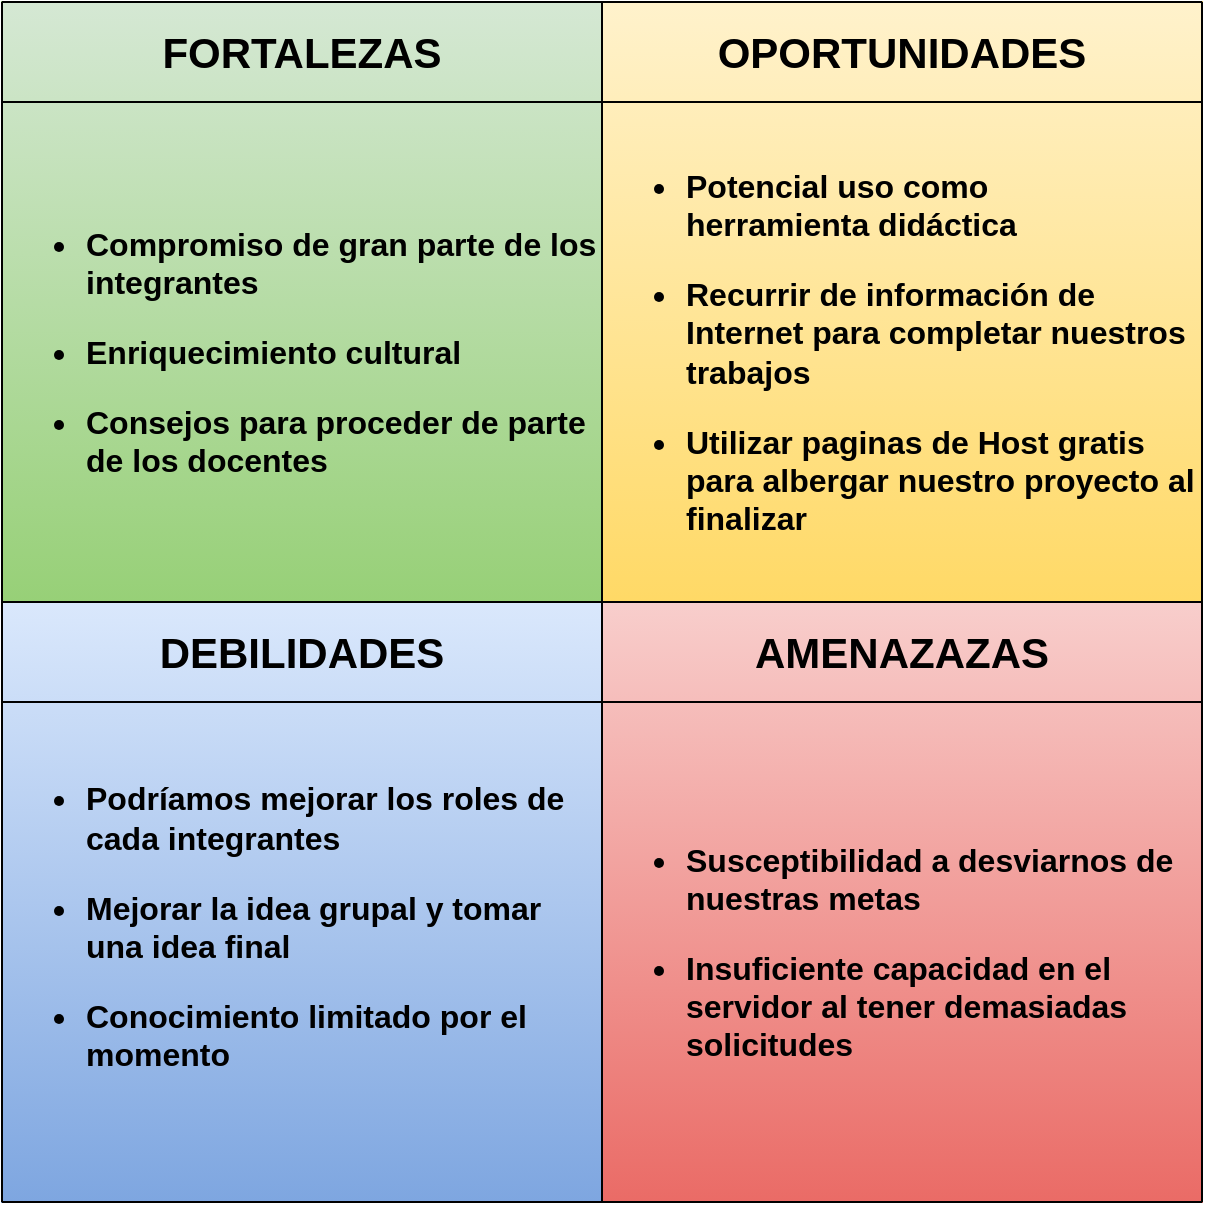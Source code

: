 <mxfile version="17.4.5" type="device"><diagram id="wu3D41QCUVnT_ZW4PdGS" name="Page-1"><mxGraphModel dx="1378" dy="768" grid="1" gridSize="10" guides="1" tooltips="1" connect="1" arrows="1" fold="1" page="1" pageScale="1" pageWidth="827" pageHeight="1169" math="0" shadow="0"><root><mxCell id="0"/><mxCell id="1" parent="0"/><mxCell id="1G9hRMTd4VNhXIuF3cSG-1" value="" style="rounded=0;whiteSpace=wrap;html=1;fillColor=#d5e8d4;strokeColor=#82b366;gradientColor=#97d077;" vertex="1" parent="1"><mxGeometry x="360" y="280" width="300" height="300" as="geometry"/></mxCell><mxCell id="1G9hRMTd4VNhXIuF3cSG-2" value="" style="rounded=0;whiteSpace=wrap;html=1;fillColor=#fff2cc;strokeColor=#d6b656;gradientColor=#ffd966;" vertex="1" parent="1"><mxGeometry x="660" y="280" width="300" height="300" as="geometry"/></mxCell><mxCell id="1G9hRMTd4VNhXIuF3cSG-3" value="" style="rounded=0;whiteSpace=wrap;html=1;fillColor=#dae8fc;strokeColor=#6c8ebf;gradientColor=#7ea6e0;" vertex="1" parent="1"><mxGeometry x="360" y="580" width="300" height="300" as="geometry"/></mxCell><mxCell id="1G9hRMTd4VNhXIuF3cSG-4" value="" style="rounded=0;whiteSpace=wrap;html=1;fillColor=#f8cecc;strokeColor=#b85450;gradientColor=#ea6b66;" vertex="1" parent="1"><mxGeometry x="660" y="580" width="300" height="300" as="geometry"/></mxCell><mxCell id="1G9hRMTd4VNhXIuF3cSG-5" value="" style="endArrow=none;html=1;rounded=0;entryX=1;entryY=0;entryDx=0;entryDy=0;exitX=0;exitY=0;exitDx=0;exitDy=0;" edge="1" parent="1" source="1G9hRMTd4VNhXIuF3cSG-19" target="1G9hRMTd4VNhXIuF3cSG-20"><mxGeometry width="50" height="50" relative="1" as="geometry"><mxPoint x="350" y="620" as="sourcePoint"/><mxPoint x="650" y="570" as="targetPoint"/></mxGeometry></mxCell><mxCell id="1G9hRMTd4VNhXIuF3cSG-6" value="" style="endArrow=none;html=1;rounded=0;entryX=0;entryY=0;entryDx=0;entryDy=0;exitX=0;exitY=1;exitDx=0;exitDy=0;" edge="1" parent="1" source="1G9hRMTd4VNhXIuF3cSG-4" target="1G9hRMTd4VNhXIuF3cSG-2"><mxGeometry width="50" height="50" relative="1" as="geometry"><mxPoint x="600" y="620" as="sourcePoint"/><mxPoint x="650" y="570" as="targetPoint"/></mxGeometry></mxCell><mxCell id="1G9hRMTd4VNhXIuF3cSG-7" value="" style="endArrow=none;html=1;rounded=0;entryX=1;entryY=0;entryDx=0;entryDy=0;exitX=0;exitY=1;exitDx=0;exitDy=0;" edge="1" parent="1" source="1G9hRMTd4VNhXIuF3cSG-1" target="1G9hRMTd4VNhXIuF3cSG-4"><mxGeometry width="50" height="50" relative="1" as="geometry"><mxPoint x="670" y="890.0" as="sourcePoint"/><mxPoint x="670" y="290" as="targetPoint"/></mxGeometry></mxCell><mxCell id="1G9hRMTd4VNhXIuF3cSG-8" value="" style="endArrow=none;html=1;rounded=0;entryX=0;entryY=0;entryDx=0;entryDy=0;exitX=0;exitY=1;exitDx=0;exitDy=0;" edge="1" parent="1" source="1G9hRMTd4VNhXIuF3cSG-3" target="1G9hRMTd4VNhXIuF3cSG-1"><mxGeometry width="50" height="50" relative="1" as="geometry"><mxPoint x="680" y="900.0" as="sourcePoint"/><mxPoint x="680" y="300" as="targetPoint"/></mxGeometry></mxCell><mxCell id="1G9hRMTd4VNhXIuF3cSG-9" value="" style="endArrow=none;html=1;rounded=0;entryX=1;entryY=1;entryDx=0;entryDy=0;exitX=0;exitY=1;exitDx=0;exitDy=0;" edge="1" parent="1" source="1G9hRMTd4VNhXIuF3cSG-3" target="1G9hRMTd4VNhXIuF3cSG-4"><mxGeometry width="50" height="50" relative="1" as="geometry"><mxPoint x="690" y="910.0" as="sourcePoint"/><mxPoint x="690" y="310" as="targetPoint"/></mxGeometry></mxCell><mxCell id="1G9hRMTd4VNhXIuF3cSG-10" value="" style="endArrow=none;html=1;rounded=0;entryX=1;entryY=0;entryDx=0;entryDy=0;exitX=1;exitY=1;exitDx=0;exitDy=0;" edge="1" parent="1" source="1G9hRMTd4VNhXIuF3cSG-4" target="1G9hRMTd4VNhXIuF3cSG-2"><mxGeometry width="50" height="50" relative="1" as="geometry"><mxPoint x="700" y="920.0" as="sourcePoint"/><mxPoint x="700" y="320" as="targetPoint"/></mxGeometry></mxCell><mxCell id="1G9hRMTd4VNhXIuF3cSG-11" value="" style="endArrow=none;html=1;rounded=0;entryX=0;entryY=0;entryDx=0;entryDy=0;exitX=1;exitY=0;exitDx=0;exitDy=0;" edge="1" parent="1" source="1G9hRMTd4VNhXIuF3cSG-2" target="1G9hRMTd4VNhXIuF3cSG-1"><mxGeometry width="50" height="50" relative="1" as="geometry"><mxPoint x="710" y="930.0" as="sourcePoint"/><mxPoint x="710" y="330" as="targetPoint"/></mxGeometry></mxCell><mxCell id="1G9hRMTd4VNhXIuF3cSG-12" value="" style="endArrow=none;html=1;rounded=0;" edge="1" parent="1"><mxGeometry width="50" height="50" relative="1" as="geometry"><mxPoint x="960" y="330" as="sourcePoint"/><mxPoint x="360" y="330" as="targetPoint"/></mxGeometry></mxCell><mxCell id="1G9hRMTd4VNhXIuF3cSG-13" value="&lt;b&gt;&lt;font style=&quot;font-size: 21px&quot;&gt;FORTALEZAS&lt;/font&gt;&lt;/b&gt;" style="text;html=1;strokeColor=none;fillColor=none;align=center;verticalAlign=middle;whiteSpace=wrap;rounded=0;" vertex="1" parent="1"><mxGeometry x="480" y="290" width="60" height="30" as="geometry"/></mxCell><mxCell id="1G9hRMTd4VNhXIuF3cSG-14" value="&lt;b&gt;&lt;font style=&quot;font-size: 21px&quot;&gt;OPORTUNIDADES&lt;/font&gt;&lt;/b&gt;" style="text;html=1;strokeColor=none;fillColor=none;align=center;verticalAlign=middle;whiteSpace=wrap;rounded=0;" vertex="1" parent="1"><mxGeometry x="780" y="290" width="60" height="30" as="geometry"/></mxCell><mxCell id="1G9hRMTd4VNhXIuF3cSG-15" value="&lt;b&gt;&lt;font style=&quot;font-size: 21px&quot;&gt;DEBILIDADES&lt;/font&gt;&lt;/b&gt;" style="text;html=1;strokeColor=none;fillColor=none;align=center;verticalAlign=middle;whiteSpace=wrap;rounded=0;" vertex="1" parent="1"><mxGeometry x="480" y="590" width="60" height="30" as="geometry"/></mxCell><mxCell id="1G9hRMTd4VNhXIuF3cSG-16" value="&lt;b&gt;&lt;font style=&quot;font-size: 21px&quot;&gt;AMENAZAZAS&lt;/font&gt;&lt;/b&gt;" style="text;html=1;strokeColor=none;fillColor=none;align=center;verticalAlign=middle;whiteSpace=wrap;rounded=0;" vertex="1" parent="1"><mxGeometry x="780" y="590" width="60" height="30" as="geometry"/></mxCell><mxCell id="1G9hRMTd4VNhXIuF3cSG-17" value="&lt;ul style=&quot;font-size: 16px&quot;&gt;&lt;li&gt;&lt;span&gt;&lt;b&gt;Compromiso de gran parte de los integrantes&lt;/b&gt;&lt;/span&gt;&lt;/li&gt;&lt;/ul&gt;&lt;ul style=&quot;font-size: 16px&quot;&gt;&lt;li&gt;&lt;b&gt;Enriquecimiento cultural&lt;/b&gt;&lt;/li&gt;&lt;/ul&gt;&lt;ul style=&quot;font-size: 16px&quot;&gt;&lt;li&gt;&lt;b&gt;Consejos para proceder de parte de los docentes&lt;/b&gt;&lt;/li&gt;&lt;/ul&gt;" style="text;html=1;strokeColor=none;fillColor=none;align=left;verticalAlign=middle;whiteSpace=wrap;rounded=0;fontSize=21;" vertex="1" parent="1"><mxGeometry x="360" y="330" width="300" height="250" as="geometry"/></mxCell><mxCell id="1G9hRMTd4VNhXIuF3cSG-18" value="&lt;ul style=&quot;font-size: 16px&quot;&gt;&lt;li&gt;&lt;b&gt;&lt;span&gt;Potencial uso como herramienta&amp;nbsp;&lt;/span&gt;&lt;span&gt;didáctica&lt;/span&gt;&lt;/b&gt;&lt;/li&gt;&lt;/ul&gt;&lt;ul style=&quot;font-size: 16px&quot;&gt;&lt;li&gt;&lt;span&gt;&lt;b&gt;Recurrir de información&amp;nbsp;de Internet&amp;nbsp;para completar nuestros trabajos&lt;/b&gt;&lt;/span&gt;&lt;/li&gt;&lt;/ul&gt;&lt;ul style=&quot;font-size: 16px&quot;&gt;&lt;li&gt;&lt;span&gt;&lt;b&gt;Utilizar paginas de Host gratis para albergar nuestro proyecto al finalizar&lt;/b&gt;&lt;/span&gt;&lt;/li&gt;&lt;/ul&gt;" style="text;html=1;strokeColor=none;fillColor=none;align=left;verticalAlign=middle;whiteSpace=wrap;rounded=0;fontSize=21;" vertex="1" parent="1"><mxGeometry x="660" y="330" width="300" height="250" as="geometry"/></mxCell><mxCell id="1G9hRMTd4VNhXIuF3cSG-19" value="&lt;ul style=&quot;font-size: 16px&quot;&gt;&lt;li&gt;&lt;span&gt;&lt;b&gt;Podríamos&amp;nbsp;mejorar los roles de cada integrantes&lt;/b&gt;&lt;/span&gt;&lt;/li&gt;&lt;/ul&gt;&lt;ul style=&quot;font-size: 16px&quot;&gt;&lt;li&gt;&lt;span&gt;&lt;b&gt;Mejorar la idea grupal y tomar una idea final&lt;/b&gt;&lt;/span&gt;&lt;/li&gt;&lt;/ul&gt;&lt;ul style=&quot;font-size: 16px&quot;&gt;&lt;li&gt;&lt;b&gt;Conocimiento limitado por el momento&lt;/b&gt;&lt;/li&gt;&lt;/ul&gt;&lt;div&gt;&lt;span style=&quot;font-size: 16px&quot;&gt;&lt;br&gt;&lt;/span&gt;&lt;/div&gt;" style="text;html=1;strokeColor=none;fillColor=none;align=left;verticalAlign=middle;whiteSpace=wrap;rounded=0;fontSize=21;" vertex="1" parent="1"><mxGeometry x="360" y="630" width="300" height="250" as="geometry"/></mxCell><mxCell id="1G9hRMTd4VNhXIuF3cSG-20" value="&lt;ul style=&quot;font-size: 16px&quot;&gt;&lt;li&gt;&lt;span&gt;&lt;b&gt;Susceptibilidad&amp;nbsp;a desviarnos de nuestras metas&lt;/b&gt;&lt;/span&gt;&lt;/li&gt;&lt;/ul&gt;&lt;ul style=&quot;font-size: 16px&quot;&gt;&lt;li&gt;&lt;b&gt;Insuficiente capacidad en el servidor al tener demasiadas solicitudes&lt;/b&gt;&lt;/li&gt;&lt;/ul&gt;" style="text;html=1;strokeColor=none;fillColor=none;align=left;verticalAlign=middle;whiteSpace=wrap;rounded=0;fontSize=21;" vertex="1" parent="1"><mxGeometry x="660" y="630" width="300" height="250" as="geometry"/></mxCell></root></mxGraphModel></diagram></mxfile>